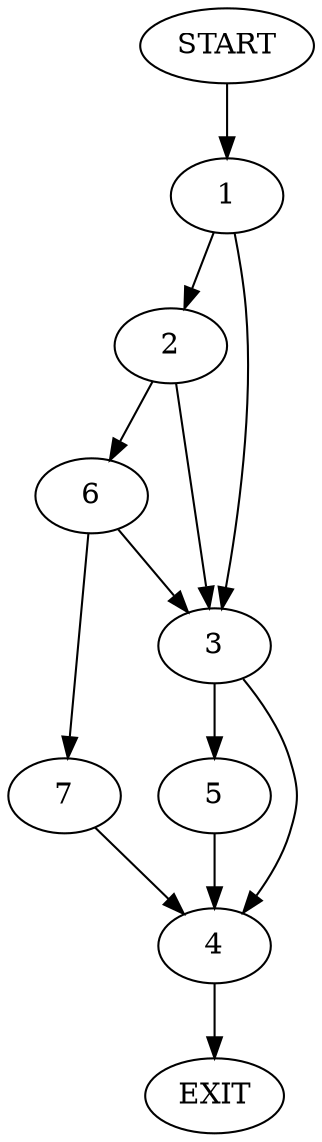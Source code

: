 digraph {
0 [label="START"]
8 [label="EXIT"]
0 -> 1
1 -> 2
1 -> 3
3 -> 4
3 -> 5
2 -> 6
2 -> 3
6 -> 7
6 -> 3
7 -> 4
4 -> 8
5 -> 4
}
